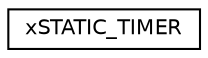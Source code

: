 digraph "Graphical Class Hierarchy"
{
  edge [fontname="Helvetica",fontsize="10",labelfontname="Helvetica",labelfontsize="10"];
  node [fontname="Helvetica",fontsize="10",shape=record];
  rankdir="LR";
  Node1 [label="xSTATIC_TIMER",height=0.2,width=0.4,color="black", fillcolor="white", style="filled",URL="$d9/d77/structxSTATIC__TIMER.html"];
}
